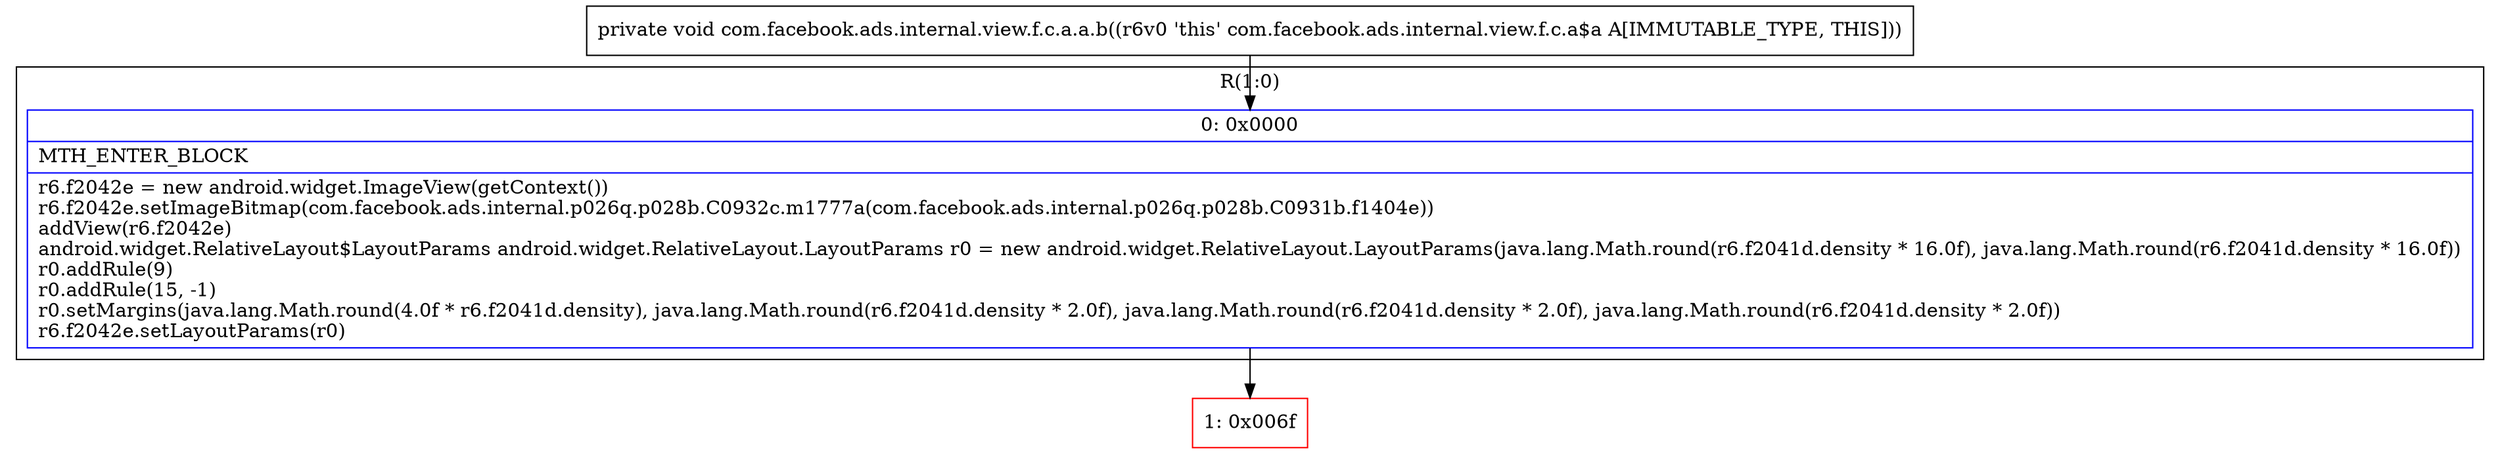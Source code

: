 digraph "CFG forcom.facebook.ads.internal.view.f.c.a.a.b()V" {
subgraph cluster_Region_2033287091 {
label = "R(1:0)";
node [shape=record,color=blue];
Node_0 [shape=record,label="{0\:\ 0x0000|MTH_ENTER_BLOCK\l|r6.f2042e = new android.widget.ImageView(getContext())\lr6.f2042e.setImageBitmap(com.facebook.ads.internal.p026q.p028b.C0932c.m1777a(com.facebook.ads.internal.p026q.p028b.C0931b.f1404e))\laddView(r6.f2042e)\landroid.widget.RelativeLayout$LayoutParams android.widget.RelativeLayout.LayoutParams r0 = new android.widget.RelativeLayout.LayoutParams(java.lang.Math.round(r6.f2041d.density * 16.0f), java.lang.Math.round(r6.f2041d.density * 16.0f))\lr0.addRule(9)\lr0.addRule(15, \-1)\lr0.setMargins(java.lang.Math.round(4.0f * r6.f2041d.density), java.lang.Math.round(r6.f2041d.density * 2.0f), java.lang.Math.round(r6.f2041d.density * 2.0f), java.lang.Math.round(r6.f2041d.density * 2.0f))\lr6.f2042e.setLayoutParams(r0)\l}"];
}
Node_1 [shape=record,color=red,label="{1\:\ 0x006f}"];
MethodNode[shape=record,label="{private void com.facebook.ads.internal.view.f.c.a.a.b((r6v0 'this' com.facebook.ads.internal.view.f.c.a$a A[IMMUTABLE_TYPE, THIS])) }"];
MethodNode -> Node_0;
Node_0 -> Node_1;
}


